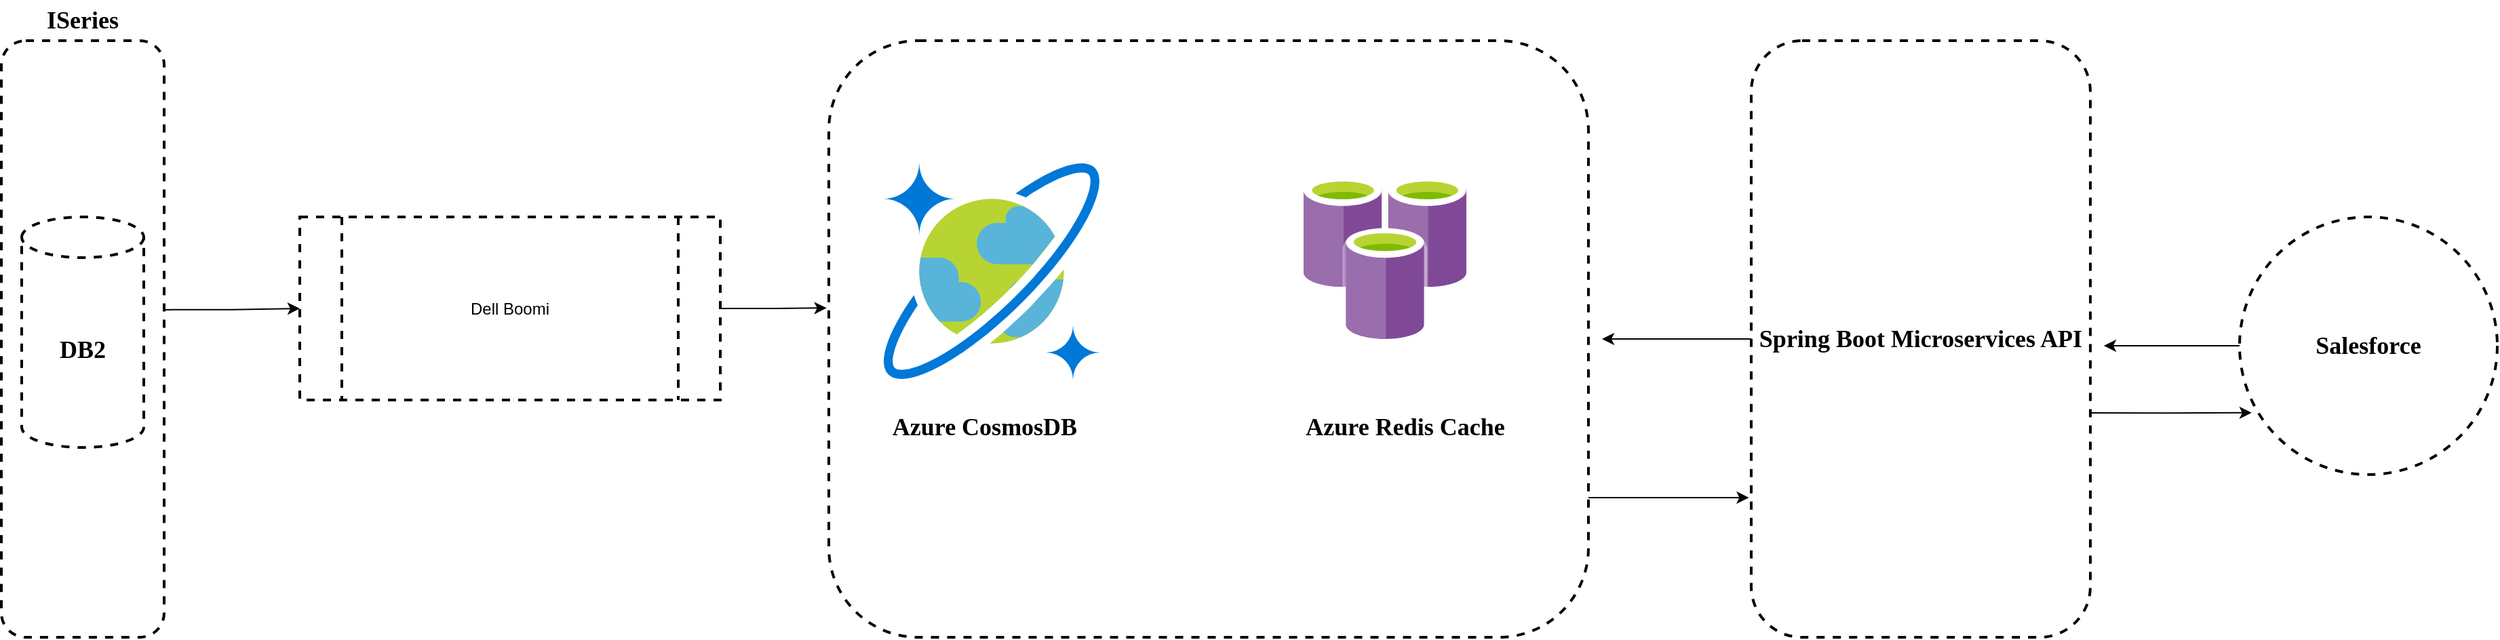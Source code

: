 <mxfile version="21.3.4" type="github">
  <diagram name="Page-1" id="VQZdKpPrleIzMY6RpKWf">
    <mxGraphModel dx="1335" dy="660" grid="1" gridSize="10" guides="1" tooltips="1" connect="1" arrows="1" fold="1" page="1" pageScale="1" pageWidth="850" pageHeight="1100" math="0" shadow="0">
      <root>
        <mxCell id="0" />
        <mxCell id="1" parent="0" />
        <mxCell id="w8bIDwmrlHGL5h1LT7zL-60" style="edgeStyle=orthogonalEdgeStyle;rounded=0;orthogonalLoop=1;jettySize=auto;html=1;entryX=-0.001;entryY=0.519;entryDx=0;entryDy=0;entryPerimeter=0;" parent="1" edge="1">
          <mxGeometry relative="1" as="geometry">
            <mxPoint x="230" y="-615" as="sourcePoint" />
          </mxGeometry>
        </mxCell>
        <mxCell id="f1iz2jHWrrftsXAiyuZi-15" style="edgeStyle=orthogonalEdgeStyle;rounded=0;orthogonalLoop=1;jettySize=auto;html=1;entryX=0;entryY=0.5;entryDx=0;entryDy=0;exitX=0.992;exitY=0.451;exitDx=0;exitDy=0;exitPerimeter=0;" edge="1" parent="1" source="f1iz2jHWrrftsXAiyuZi-1" target="f1iz2jHWrrftsXAiyuZi-4">
          <mxGeometry relative="1" as="geometry" />
        </mxCell>
        <mxCell id="f1iz2jHWrrftsXAiyuZi-1" value="" style="rounded=1;whiteSpace=wrap;html=1;dashed=1;strokeWidth=2;" vertex="1" parent="1">
          <mxGeometry x="110" y="60" width="120" height="440" as="geometry" />
        </mxCell>
        <mxCell id="f1iz2jHWrrftsXAiyuZi-2" value="&lt;font style=&quot;font-size: 18px;&quot; face=&quot;Times New Roman&quot;&gt;&lt;b&gt;ISeries&lt;/b&gt;&lt;/font&gt;" style="text;html=1;strokeColor=none;fillColor=none;align=center;verticalAlign=middle;whiteSpace=wrap;rounded=0;" vertex="1" parent="1">
          <mxGeometry x="140" y="30" width="60" height="30" as="geometry" />
        </mxCell>
        <mxCell id="f1iz2jHWrrftsXAiyuZi-3" value="&lt;b&gt;&lt;font face=&quot;Times New Roman&quot; style=&quot;font-size: 18px;&quot;&gt;DB2&lt;/font&gt;&lt;/b&gt;" style="shape=cylinder3;whiteSpace=wrap;html=1;boundedLbl=1;backgroundOutline=1;size=15;dashed=1;strokeWidth=2;" vertex="1" parent="1">
          <mxGeometry x="125" y="190" width="90" height="170" as="geometry" />
        </mxCell>
        <mxCell id="f1iz2jHWrrftsXAiyuZi-17" style="edgeStyle=orthogonalEdgeStyle;rounded=0;orthogonalLoop=1;jettySize=auto;html=1;entryX=-0.003;entryY=0.448;entryDx=0;entryDy=0;entryPerimeter=0;" edge="1" parent="1" source="f1iz2jHWrrftsXAiyuZi-4" target="f1iz2jHWrrftsXAiyuZi-5">
          <mxGeometry relative="1" as="geometry" />
        </mxCell>
        <mxCell id="f1iz2jHWrrftsXAiyuZi-4" value="Dell Boomi" style="shape=process;whiteSpace=wrap;html=1;backgroundOutline=1;dashed=1;strokeWidth=2;" vertex="1" parent="1">
          <mxGeometry x="330" y="190" width="310" height="135" as="geometry" />
        </mxCell>
        <mxCell id="f1iz2jHWrrftsXAiyuZi-26" style="edgeStyle=orthogonalEdgeStyle;rounded=0;orthogonalLoop=1;jettySize=auto;html=1;entryX=-0.007;entryY=0.766;entryDx=0;entryDy=0;entryPerimeter=0;" edge="1" parent="1" source="f1iz2jHWrrftsXAiyuZi-5" target="f1iz2jHWrrftsXAiyuZi-11">
          <mxGeometry relative="1" as="geometry">
            <Array as="points">
              <mxPoint x="1320" y="397" />
              <mxPoint x="1320" y="397" />
            </Array>
          </mxGeometry>
        </mxCell>
        <mxCell id="f1iz2jHWrrftsXAiyuZi-5" value="" style="rounded=1;whiteSpace=wrap;html=1;dashed=1;strokeWidth=2;" vertex="1" parent="1">
          <mxGeometry x="720" y="60" width="560" height="440" as="geometry" />
        </mxCell>
        <mxCell id="f1iz2jHWrrftsXAiyuZi-7" value="" style="image;sketch=0;aspect=fixed;html=1;points=[];align=center;fontSize=12;image=img/lib/mscae/CosmosDB.svg;" vertex="1" parent="1">
          <mxGeometry x="760" y="150" width="160" height="160" as="geometry" />
        </mxCell>
        <mxCell id="f1iz2jHWrrftsXAiyuZi-8" value="" style="image;sketch=0;aspect=fixed;html=1;points=[];align=center;fontSize=12;image=img/lib/mscae/Azure_Cache_for_Redis.svg;" vertex="1" parent="1">
          <mxGeometry x="1070" y="160" width="120" height="120" as="geometry" />
        </mxCell>
        <mxCell id="f1iz2jHWrrftsXAiyuZi-9" value="&lt;font style=&quot;font-size: 18px;&quot; face=&quot;Times New Roman&quot;&gt;&lt;b&gt;Azure Redis Cache&lt;/b&gt;&lt;/font&gt;" style="text;html=1;strokeColor=none;fillColor=none;align=center;verticalAlign=middle;whiteSpace=wrap;rounded=0;" vertex="1" parent="1">
          <mxGeometry x="1060" y="330" width="170" height="30" as="geometry" />
        </mxCell>
        <mxCell id="f1iz2jHWrrftsXAiyuZi-10" value="&lt;font style=&quot;font-size: 18px;&quot; face=&quot;Times New Roman&quot;&gt;&lt;b&gt;Azure CosmosDB&lt;/b&gt;&lt;/font&gt;" style="text;html=1;strokeColor=none;fillColor=none;align=center;verticalAlign=middle;whiteSpace=wrap;rounded=0;" vertex="1" parent="1">
          <mxGeometry x="760" y="330" width="150" height="30" as="geometry" />
        </mxCell>
        <mxCell id="f1iz2jHWrrftsXAiyuZi-20" style="edgeStyle=orthogonalEdgeStyle;rounded=0;orthogonalLoop=1;jettySize=auto;html=1;" edge="1" parent="1" source="f1iz2jHWrrftsXAiyuZi-11">
          <mxGeometry relative="1" as="geometry">
            <mxPoint x="1290" y="280" as="targetPoint" />
          </mxGeometry>
        </mxCell>
        <mxCell id="f1iz2jHWrrftsXAiyuZi-24" style="edgeStyle=orthogonalEdgeStyle;rounded=0;orthogonalLoop=1;jettySize=auto;html=1;entryX=0.047;entryY=0.76;entryDx=0;entryDy=0;entryPerimeter=0;exitX=1.001;exitY=0.624;exitDx=0;exitDy=0;exitPerimeter=0;" edge="1" parent="1" source="f1iz2jHWrrftsXAiyuZi-11" target="f1iz2jHWrrftsXAiyuZi-14">
          <mxGeometry relative="1" as="geometry" />
        </mxCell>
        <mxCell id="f1iz2jHWrrftsXAiyuZi-11" value="&lt;font style=&quot;font-size: 18px;&quot; face=&quot;Times New Roman&quot;&gt;&lt;b&gt;Spring Boot Microservices API&lt;/b&gt;&lt;/font&gt;" style="rounded=1;whiteSpace=wrap;html=1;dashed=1;strokeWidth=2;" vertex="1" parent="1">
          <mxGeometry x="1400" y="60" width="250" height="440" as="geometry" />
        </mxCell>
        <mxCell id="f1iz2jHWrrftsXAiyuZi-25" style="edgeStyle=orthogonalEdgeStyle;rounded=0;orthogonalLoop=1;jettySize=auto;html=1;" edge="1" parent="1" source="f1iz2jHWrrftsXAiyuZi-14">
          <mxGeometry relative="1" as="geometry">
            <mxPoint x="1660" y="285" as="targetPoint" />
          </mxGeometry>
        </mxCell>
        <mxCell id="f1iz2jHWrrftsXAiyuZi-14" value="&lt;font face=&quot;Times New Roman&quot; style=&quot;font-size: 18px;&quot;&gt;&lt;b&gt;Salesforce&lt;/b&gt;&lt;/font&gt;" style="ellipse;whiteSpace=wrap;html=1;dashed=1;strokeWidth=2;" vertex="1" parent="1">
          <mxGeometry x="1760" y="190" width="190" height="190" as="geometry" />
        </mxCell>
      </root>
    </mxGraphModel>
  </diagram>
</mxfile>

